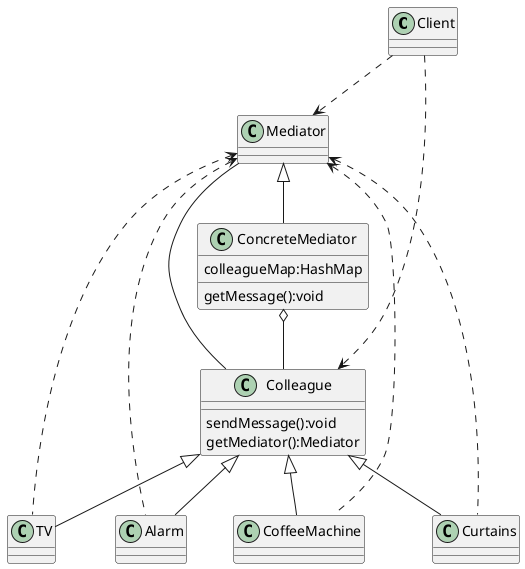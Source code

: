 @startuml
Client ..> Mediator
class Colleague{
sendMessage():void
getMediator():Mediator
}
Client ..> Colleague
Mediator -- Colleague

class ConcreteMediator{
colleagueMap:HashMap
getMessage():void
}
Mediator <|-- ConcreteMediator
ConcreteMediator o-- Colleague
Colleague <|-- Alarm
Colleague <|-- CoffeeMachine
Colleague <|-- Curtains
Colleague <|-- TV

Mediator <.. Alarm
Mediator <.. CoffeeMachine
Mediator <.. Curtains
Mediator <.. TV

@enduml